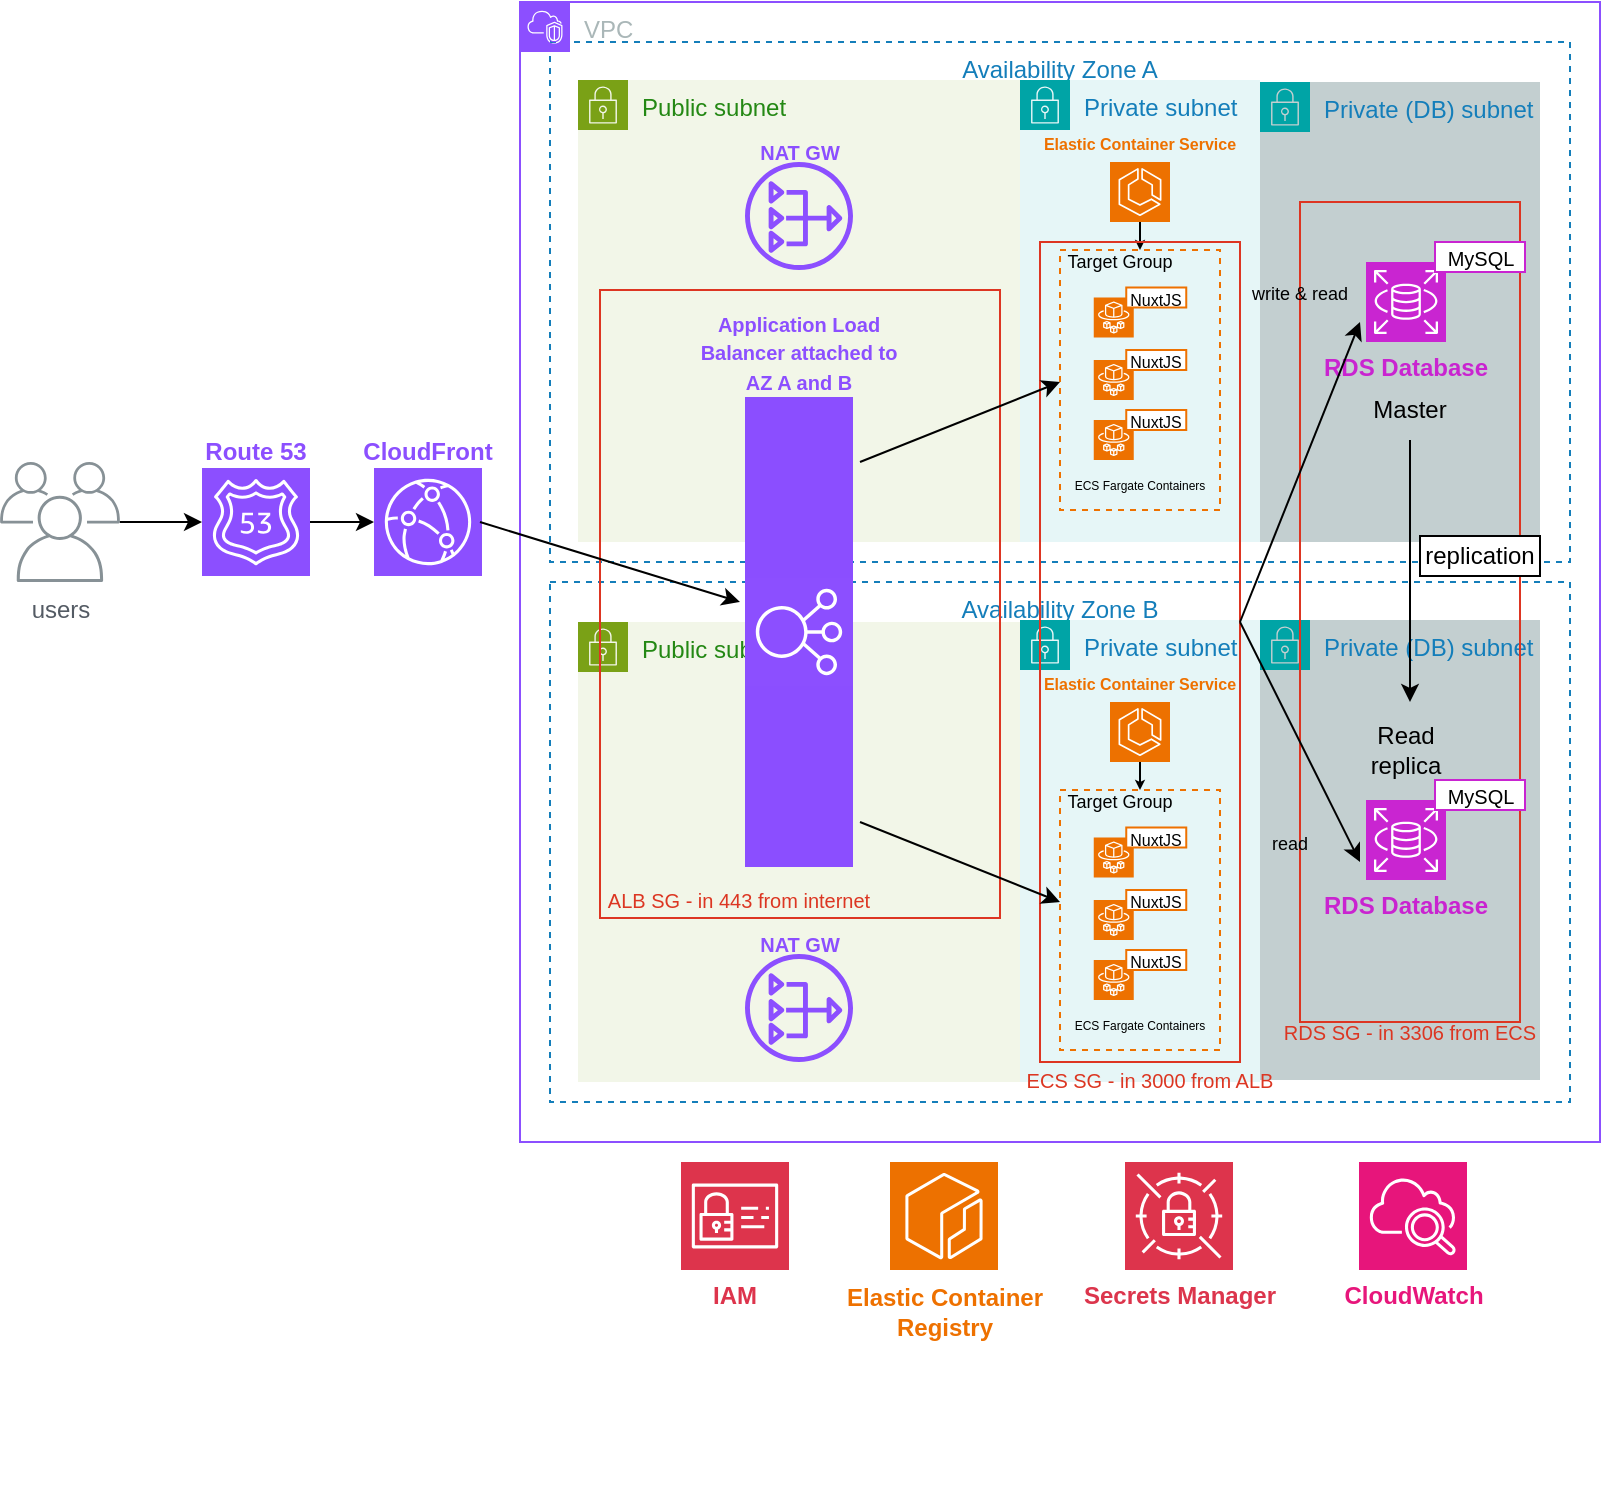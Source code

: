 <mxfile version="28.2.5">
  <diagram name="Page-1" id="VZM0wCxLeRSE55PWeWEQ">
    <mxGraphModel dx="1084" dy="699" grid="1" gridSize="10" guides="1" tooltips="1" connect="1" arrows="1" fold="1" page="1" pageScale="1" pageWidth="850" pageHeight="1100" math="0" shadow="0">
      <root>
        <mxCell id="0" />
        <mxCell id="1" parent="0" />
        <mxCell id="lORc25aRMC__WhGPj0ZI-16" value="Availability Zone A" style="fillColor=none;strokeColor=#147EBA;dashed=1;verticalAlign=top;fontStyle=0;fontColor=#147EBA;whiteSpace=wrap;html=1;movable=1;resizable=1;rotatable=1;deletable=1;editable=1;locked=0;connectable=1;" vertex="1" parent="1">
          <mxGeometry x="315" y="40" width="510" height="260" as="geometry" />
        </mxCell>
        <mxCell id="lORc25aRMC__WhGPj0ZI-1" value="users" style="sketch=0;outlineConnect=0;gradientColor=none;fontColor=#545B64;strokeColor=none;fillColor=#879196;dashed=0;verticalLabelPosition=bottom;verticalAlign=top;align=center;html=1;fontSize=12;fontStyle=0;aspect=fixed;shape=mxgraph.aws4.illustration_users;pointerEvents=1;movable=0;resizable=0;rotatable=0;deletable=0;editable=0;locked=1;connectable=0;" vertex="1" parent="1">
          <mxGeometry x="40" y="250" width="60" height="60" as="geometry" />
        </mxCell>
        <mxCell id="lORc25aRMC__WhGPj0ZI-4" value="" style="group;movable=0;resizable=0;rotatable=0;deletable=0;editable=0;locked=1;connectable=0;" vertex="1" connectable="0" parent="1">
          <mxGeometry x="138" y="230" width="60" height="77" as="geometry" />
        </mxCell>
        <mxCell id="lORc25aRMC__WhGPj0ZI-2" value="" style="sketch=0;points=[[0,0,0],[0.25,0,0],[0.5,0,0],[0.75,0,0],[1,0,0],[0,1,0],[0.25,1,0],[0.5,1,0],[0.75,1,0],[1,1,0],[0,0.25,0],[0,0.5,0],[0,0.75,0],[1,0.25,0],[1,0.5,0],[1,0.75,0]];outlineConnect=0;fontColor=#232F3E;fillColor=#8C4FFF;strokeColor=#ffffff;dashed=0;verticalLabelPosition=bottom;verticalAlign=top;align=center;html=1;fontSize=12;fontStyle=0;aspect=fixed;shape=mxgraph.aws4.resourceIcon;resIcon=mxgraph.aws4.route_53;movable=0;resizable=0;rotatable=0;deletable=0;editable=0;locked=1;connectable=0;" vertex="1" parent="lORc25aRMC__WhGPj0ZI-4">
          <mxGeometry x="3" y="23" width="54" height="54" as="geometry" />
        </mxCell>
        <mxCell id="lORc25aRMC__WhGPj0ZI-3" value="&lt;font style=&quot;color: light-dark(rgb(140, 79, 255), rgb(237, 237, 237));&quot;&gt;&lt;b&gt;Route 53&lt;/b&gt;&lt;/font&gt;" style="text;html=1;align=center;verticalAlign=middle;whiteSpace=wrap;rounded=0;movable=0;resizable=0;rotatable=0;deletable=0;editable=0;locked=1;connectable=0;" vertex="1" parent="lORc25aRMC__WhGPj0ZI-4">
          <mxGeometry width="60" height="30" as="geometry" />
        </mxCell>
        <mxCell id="lORc25aRMC__WhGPj0ZI-5" style="edgeStyle=orthogonalEdgeStyle;rounded=0;orthogonalLoop=1;jettySize=auto;html=1;entryX=0;entryY=0.5;entryDx=0;entryDy=0;entryPerimeter=0;movable=0;resizable=0;rotatable=0;deletable=0;editable=0;locked=1;connectable=0;" edge="1" parent="1" source="lORc25aRMC__WhGPj0ZI-1" target="lORc25aRMC__WhGPj0ZI-2">
          <mxGeometry relative="1" as="geometry" />
        </mxCell>
        <mxCell id="lORc25aRMC__WhGPj0ZI-8" value="" style="group;movable=0;resizable=0;rotatable=0;deletable=0;editable=0;locked=1;connectable=0;" vertex="1" connectable="0" parent="1">
          <mxGeometry x="224" y="230" width="60" height="77" as="geometry" />
        </mxCell>
        <mxCell id="lORc25aRMC__WhGPj0ZI-6" value="" style="sketch=0;points=[[0,0,0],[0.25,0,0],[0.5,0,0],[0.75,0,0],[1,0,0],[0,1,0],[0.25,1,0],[0.5,1,0],[0.75,1,0],[1,1,0],[0,0.25,0],[0,0.5,0],[0,0.75,0],[1,0.25,0],[1,0.5,0],[1,0.75,0]];outlineConnect=0;fontColor=#232F3E;fillColor=#8C4FFF;strokeColor=#ffffff;dashed=0;verticalLabelPosition=bottom;verticalAlign=top;align=center;html=1;fontSize=12;fontStyle=0;aspect=fixed;shape=mxgraph.aws4.resourceIcon;resIcon=mxgraph.aws4.cloudfront;movable=0;resizable=0;rotatable=0;deletable=0;editable=0;locked=1;connectable=0;" vertex="1" parent="lORc25aRMC__WhGPj0ZI-8">
          <mxGeometry x="3" y="23" width="54" height="54" as="geometry" />
        </mxCell>
        <mxCell id="lORc25aRMC__WhGPj0ZI-7" value="&lt;font style=&quot;color: light-dark(rgb(140, 79, 255), rgb(237, 237, 237));&quot;&gt;&lt;b&gt;CloudFront&lt;/b&gt;&lt;/font&gt;" style="text;html=1;align=center;verticalAlign=middle;whiteSpace=wrap;rounded=0;movable=0;resizable=0;rotatable=0;deletable=0;editable=0;locked=1;connectable=0;" vertex="1" parent="lORc25aRMC__WhGPj0ZI-8">
          <mxGeometry width="60" height="30" as="geometry" />
        </mxCell>
        <mxCell id="lORc25aRMC__WhGPj0ZI-9" style="edgeStyle=orthogonalEdgeStyle;rounded=0;orthogonalLoop=1;jettySize=auto;html=1;exitX=1;exitY=0.5;exitDx=0;exitDy=0;exitPerimeter=0;entryX=0;entryY=0.5;entryDx=0;entryDy=0;entryPerimeter=0;movable=0;resizable=0;rotatable=0;deletable=0;editable=0;locked=1;connectable=0;" edge="1" parent="1" source="lORc25aRMC__WhGPj0ZI-2" target="lORc25aRMC__WhGPj0ZI-6">
          <mxGeometry relative="1" as="geometry" />
        </mxCell>
        <mxCell id="lORc25aRMC__WhGPj0ZI-14" value="VPC" style="points=[[0,0],[0.25,0],[0.5,0],[0.75,0],[1,0],[1,0.25],[1,0.5],[1,0.75],[1,1],[0.75,1],[0.5,1],[0.25,1],[0,1],[0,0.75],[0,0.5],[0,0.25]];outlineConnect=0;gradientColor=none;html=1;whiteSpace=wrap;fontSize=12;fontStyle=0;container=0;pointerEvents=0;collapsible=0;recursiveResize=0;shape=mxgraph.aws4.group;grIcon=mxgraph.aws4.group_vpc2;strokeColor=#8C4FFF;fillColor=none;verticalAlign=top;align=left;spacingLeft=30;fontColor=#AAB7B8;dashed=0;movable=0;resizable=0;rotatable=0;deletable=0;editable=0;locked=1;connectable=0;" vertex="1" parent="1">
          <mxGeometry x="300" y="20" width="540" height="570" as="geometry" />
        </mxCell>
        <mxCell id="lORc25aRMC__WhGPj0ZI-17" value="Availability Zone B" style="fillColor=none;strokeColor=#147EBA;dashed=1;verticalAlign=top;fontStyle=0;fontColor=#147EBA;whiteSpace=wrap;html=1;movable=0;resizable=0;rotatable=0;deletable=0;editable=0;locked=1;connectable=0;" vertex="1" parent="1">
          <mxGeometry x="315" y="310" width="510" height="260" as="geometry" />
        </mxCell>
        <mxCell id="lORc25aRMC__WhGPj0ZI-15" value="Public subnet" style="points=[[0,0],[0.25,0],[0.5,0],[0.75,0],[1,0],[1,0.25],[1,0.5],[1,0.75],[1,1],[0.75,1],[0.5,1],[0.25,1],[0,1],[0,0.75],[0,0.5],[0,0.25]];outlineConnect=0;gradientColor=none;html=1;whiteSpace=wrap;fontSize=12;fontStyle=0;container=1;pointerEvents=0;collapsible=0;recursiveResize=0;shape=mxgraph.aws4.group;grIcon=mxgraph.aws4.group_security_group;grStroke=0;strokeColor=#7AA116;fillColor=#F2F6E8;verticalAlign=top;align=left;spacingLeft=30;fontColor=#248814;dashed=0;movable=0;resizable=0;rotatable=0;deletable=0;editable=0;locked=1;connectable=0;" vertex="1" parent="1">
          <mxGeometry x="329" y="59" width="221" height="231" as="geometry" />
        </mxCell>
        <mxCell id="lORc25aRMC__WhGPj0ZI-44" value="Public subnet" style="points=[[0,0],[0.25,0],[0.5,0],[0.75,0],[1,0],[1,0.25],[1,0.5],[1,0.75],[1,1],[0.75,1],[0.5,1],[0.25,1],[0,1],[0,0.75],[0,0.5],[0,0.25]];outlineConnect=0;gradientColor=none;html=1;whiteSpace=wrap;fontSize=12;fontStyle=0;container=1;pointerEvents=0;collapsible=0;recursiveResize=0;shape=mxgraph.aws4.group;grIcon=mxgraph.aws4.group_security_group;grStroke=0;strokeColor=#7AA116;fillColor=#F2F6E8;verticalAlign=top;align=left;spacingLeft=30;fontColor=#248814;dashed=0;movable=0;resizable=0;rotatable=0;deletable=0;editable=0;locked=1;connectable=0;" vertex="1" parent="1">
          <mxGeometry x="329" y="330" width="221" height="230" as="geometry" />
        </mxCell>
        <mxCell id="lORc25aRMC__WhGPj0ZI-56" value="" style="fillColor=none;strokeColor=#DD3522;verticalAlign=top;fontStyle=0;fontColor=#DD3522;whiteSpace=wrap;html=1;movable=1;resizable=1;rotatable=1;deletable=1;editable=1;locked=0;connectable=1;" vertex="1" parent="1">
          <mxGeometry x="340" y="164" width="200" height="314" as="geometry" />
        </mxCell>
        <mxCell id="lORc25aRMC__WhGPj0ZI-49" value="" style="group;movable=1;resizable=1;rotatable=1;deletable=1;editable=1;locked=0;connectable=1;" vertex="1" connectable="0" parent="1">
          <mxGeometry x="409.5" y="80" width="60" height="74" as="geometry" />
        </mxCell>
        <mxCell id="lORc25aRMC__WhGPj0ZI-50" value="&lt;font style=&quot;color: light-dark(rgb(140, 79, 255), rgb(237, 237, 237)); font-size: 10px;&quot;&gt;&lt;b&gt;NAT GW&lt;/b&gt;&lt;/font&gt;" style="text;html=1;align=center;verticalAlign=middle;whiteSpace=wrap;rounded=0;movable=0;resizable=0;rotatable=0;deletable=0;editable=0;locked=1;connectable=0;" vertex="1" parent="lORc25aRMC__WhGPj0ZI-49">
          <mxGeometry width="60" height="29" as="geometry" />
        </mxCell>
        <mxCell id="lORc25aRMC__WhGPj0ZI-51" value="" style="sketch=0;outlineConnect=0;fontColor=#232F3E;gradientColor=none;fillColor=#8C4FFF;strokeColor=none;dashed=0;verticalLabelPosition=bottom;verticalAlign=top;align=center;html=1;fontSize=12;fontStyle=0;aspect=fixed;pointerEvents=1;shape=mxgraph.aws4.nat_gateway;movable=0;resizable=0;rotatable=0;deletable=0;editable=0;locked=1;connectable=0;" vertex="1" parent="lORc25aRMC__WhGPj0ZI-49">
          <mxGeometry x="3" y="20" width="54" height="54" as="geometry" />
        </mxCell>
        <mxCell id="lORc25aRMC__WhGPj0ZI-52" value="" style="group;movable=0;resizable=0;rotatable=0;deletable=0;editable=0;locked=1;connectable=0;" vertex="1" connectable="0" parent="1">
          <mxGeometry x="409.5" y="476" width="60" height="74" as="geometry" />
        </mxCell>
        <mxCell id="lORc25aRMC__WhGPj0ZI-53" value="&lt;font style=&quot;color: light-dark(rgb(140, 79, 255), rgb(237, 237, 237)); font-size: 10px;&quot;&gt;&lt;b&gt;NAT GW&lt;/b&gt;&lt;/font&gt;" style="text;html=1;align=center;verticalAlign=middle;whiteSpace=wrap;rounded=0;movable=0;resizable=0;rotatable=0;deletable=0;editable=0;locked=1;connectable=0;" vertex="1" parent="lORc25aRMC__WhGPj0ZI-52">
          <mxGeometry width="60" height="29" as="geometry" />
        </mxCell>
        <mxCell id="lORc25aRMC__WhGPj0ZI-54" value="" style="sketch=0;outlineConnect=0;fontColor=#232F3E;gradientColor=none;fillColor=#8C4FFF;strokeColor=none;dashed=0;verticalLabelPosition=bottom;verticalAlign=top;align=center;html=1;fontSize=12;fontStyle=0;aspect=fixed;pointerEvents=1;shape=mxgraph.aws4.nat_gateway;movable=0;resizable=0;rotatable=0;deletable=0;editable=0;locked=1;connectable=0;" vertex="1" parent="lORc25aRMC__WhGPj0ZI-52">
          <mxGeometry x="3" y="20" width="54" height="54" as="geometry" />
        </mxCell>
        <mxCell id="lORc25aRMC__WhGPj0ZI-57" value="&lt;font style=&quot;color: light-dark(rgb(220, 54, 34), rgb(237, 237, 237)); font-size: 10px;&quot;&gt;ALB SG - in 443 from internet&lt;/font&gt;" style="text;html=1;align=center;verticalAlign=middle;whiteSpace=wrap;rounded=0;movable=0;resizable=0;rotatable=0;deletable=0;editable=0;locked=1;connectable=0;" vertex="1" parent="1">
          <mxGeometry x="329" y="454" width="161" height="30" as="geometry" />
        </mxCell>
        <mxCell id="lORc25aRMC__WhGPj0ZI-105" style="edgeStyle=orthogonalEdgeStyle;rounded=0;orthogonalLoop=1;jettySize=auto;html=1;endSize=2;startArrow=classic;startFill=1;endArrow=none;endFill=0;startSize=2;entryX=0.5;entryY=1;entryDx=0;entryDy=0;entryPerimeter=0;exitX=0.75;exitY=0;exitDx=0;exitDy=0;" edge="1" parent="1" source="lORc25aRMC__WhGPj0ZI-94">
          <mxGeometry relative="1" as="geometry">
            <Array as="points">
              <mxPoint x="615" y="420" />
              <mxPoint x="770" y="420" />
              <mxPoint x="770" y="410" />
              <mxPoint x="610" y="410" />
            </Array>
            <mxPoint x="610" y="401" as="targetPoint" />
          </mxGeometry>
        </mxCell>
        <mxCell id="lORc25aRMC__WhGPj0ZI-129" value="" style="group;movable=0;resizable=0;rotatable=0;deletable=0;editable=0;locked=1;connectable=0;" vertex="1" connectable="0" parent="1">
          <mxGeometry x="530" y="59" width="200" height="432" as="geometry" />
        </mxCell>
        <mxCell id="lORc25aRMC__WhGPj0ZI-59" value="Private subnet" style="points=[[0,0],[0.25,0],[0.5,0],[0.75,0],[1,0],[1,0.25],[1,0.5],[1,0.75],[1,1],[0.75,1],[0.5,1],[0.25,1],[0,1],[0,0.75],[0,0.5],[0,0.25]];outlineConnect=0;gradientColor=none;html=1;whiteSpace=wrap;fontSize=12;fontStyle=0;container=1;pointerEvents=0;collapsible=0;recursiveResize=0;shape=mxgraph.aws4.group;grIcon=mxgraph.aws4.group_security_group;grStroke=0;strokeColor=#00A4A6;fillColor=#E6F6F7;verticalAlign=top;align=left;spacingLeft=30;fontColor=#147EBA;dashed=0;movable=0;resizable=0;rotatable=0;deletable=0;editable=0;locked=1;connectable=0;" vertex="1" parent="lORc25aRMC__WhGPj0ZI-129">
          <mxGeometry x="20" width="120" height="231" as="geometry" />
        </mxCell>
        <mxCell id="lORc25aRMC__WhGPj0ZI-62" value="&lt;font style=&quot;color: light-dark(rgb(238, 113, 0), rgb(237, 237, 237)); font-size: 8px;&quot;&gt;&lt;b style=&quot;&quot;&gt;Elastic Container Service&lt;/b&gt;&lt;/font&gt;" style="text;html=1;align=center;verticalAlign=middle;whiteSpace=wrap;rounded=0;movable=0;resizable=0;rotatable=0;deletable=0;editable=0;locked=1;connectable=0;" vertex="1" parent="lORc25aRMC__WhGPj0ZI-129">
          <mxGeometry y="21" width="160" height="20" as="geometry" />
        </mxCell>
        <mxCell id="lORc25aRMC__WhGPj0ZI-61" value="" style="sketch=0;points=[[0,0,0],[0.25,0,0],[0.5,0,0],[0.75,0,0],[1,0,0],[0,1,0],[0.25,1,0],[0.5,1,0],[0.75,1,0],[1,1,0],[0,0.25,0],[0,0.5,0],[0,0.75,0],[1,0.25,0],[1,0.5,0],[1,0.75,0]];outlineConnect=0;fontColor=#232F3E;fillColor=#ED7100;strokeColor=#ffffff;dashed=0;verticalLabelPosition=bottom;verticalAlign=top;align=center;html=1;fontSize=12;fontStyle=0;aspect=fixed;shape=mxgraph.aws4.resourceIcon;resIcon=mxgraph.aws4.ecs;movable=0;resizable=0;rotatable=0;deletable=0;editable=0;locked=1;connectable=0;" vertex="1" parent="lORc25aRMC__WhGPj0ZI-129">
          <mxGeometry x="65" y="41" width="30" height="30" as="geometry" />
        </mxCell>
        <mxCell id="lORc25aRMC__WhGPj0ZI-84" value="" style="group;movable=0;resizable=0;rotatable=0;deletable=0;editable=0;locked=1;connectable=0;" vertex="1" connectable="0" parent="lORc25aRMC__WhGPj0ZI-129">
          <mxGeometry x="40" y="85" width="160" height="347" as="geometry" />
        </mxCell>
        <mxCell id="lORc25aRMC__WhGPj0ZI-65" value="" style="whiteSpace=wrap;html=1;dashed=1;strokeColor=light-dark(#ee7100, #ededed);fillColor=none;strokeWidth=1;movable=0;resizable=0;rotatable=0;deletable=0;editable=0;locked=1;connectable=0;" vertex="1" parent="lORc25aRMC__WhGPj0ZI-84">
          <mxGeometry width="80" height="130" as="geometry" />
        </mxCell>
        <mxCell id="lORc25aRMC__WhGPj0ZI-66" value="&lt;font style=&quot;font-size: 9px;&quot;&gt;Target Group&lt;/font&gt;" style="text;html=1;align=center;verticalAlign=middle;whiteSpace=wrap;rounded=0;movable=0;resizable=0;rotatable=0;deletable=0;editable=0;locked=1;connectable=0;" vertex="1" parent="lORc25aRMC__WhGPj0ZI-84">
          <mxGeometry x="0.005" width="60" height="10" as="geometry" />
        </mxCell>
        <mxCell id="lORc25aRMC__WhGPj0ZI-83" value="" style="group;movable=0;resizable=0;rotatable=0;deletable=0;editable=0;locked=1;connectable=0;" vertex="1" connectable="0" parent="lORc25aRMC__WhGPj0ZI-84">
          <mxGeometry x="16.875" y="18.75" width="46.25" height="86.25" as="geometry" />
        </mxCell>
        <mxCell id="lORc25aRMC__WhGPj0ZI-73" value="" style="group;movable=0;resizable=0;rotatable=0;deletable=0;editable=0;locked=1;connectable=0;" vertex="1" connectable="0" parent="lORc25aRMC__WhGPj0ZI-83">
          <mxGeometry width="46.25" height="25" as="geometry" />
        </mxCell>
        <mxCell id="lORc25aRMC__WhGPj0ZI-67" value="" style="sketch=0;points=[[0,0,0],[0.25,0,0],[0.5,0,0],[0.75,0,0],[1,0,0],[0,1,0],[0.25,1,0],[0.5,1,0],[0.75,1,0],[1,1,0],[0,0.25,0],[0,0.5,0],[0,0.75,0],[1,0.25,0],[1,0.5,0],[1,0.75,0]];outlineConnect=0;fontColor=#232F3E;fillColor=#ED7100;strokeColor=#ffffff;dashed=0;verticalLabelPosition=bottom;verticalAlign=top;align=center;html=1;fontSize=12;fontStyle=0;aspect=fixed;shape=mxgraph.aws4.resourceIcon;resIcon=mxgraph.aws4.fargate;movable=0;resizable=0;rotatable=0;deletable=0;editable=0;locked=1;connectable=0;" vertex="1" parent="lORc25aRMC__WhGPj0ZI-73">
          <mxGeometry y="5" width="20" height="20" as="geometry" />
        </mxCell>
        <mxCell id="lORc25aRMC__WhGPj0ZI-68" value="&lt;font style=&quot;font-size: 8px;&quot;&gt;NuxtJS&lt;/font&gt;" style="text;html=1;align=center;verticalAlign=middle;whiteSpace=wrap;rounded=0;fillColor=default;strokeColor=light-dark(#ee7100, #ededed);movable=0;resizable=0;rotatable=0;deletable=0;editable=0;locked=1;connectable=0;" vertex="1" parent="lORc25aRMC__WhGPj0ZI-73">
          <mxGeometry x="16.25" width="30" height="10" as="geometry" />
        </mxCell>
        <mxCell id="lORc25aRMC__WhGPj0ZI-77" value="" style="group;movable=0;resizable=0;rotatable=0;deletable=0;editable=0;locked=1;connectable=0;" vertex="1" connectable="0" parent="lORc25aRMC__WhGPj0ZI-83">
          <mxGeometry y="31.25" width="46.25" height="25" as="geometry" />
        </mxCell>
        <mxCell id="lORc25aRMC__WhGPj0ZI-78" value="" style="sketch=0;points=[[0,0,0],[0.25,0,0],[0.5,0,0],[0.75,0,0],[1,0,0],[0,1,0],[0.25,1,0],[0.5,1,0],[0.75,1,0],[1,1,0],[0,0.25,0],[0,0.5,0],[0,0.75,0],[1,0.25,0],[1,0.5,0],[1,0.75,0]];outlineConnect=0;fontColor=#232F3E;fillColor=#ED7100;strokeColor=#ffffff;dashed=0;verticalLabelPosition=bottom;verticalAlign=top;align=center;html=1;fontSize=12;fontStyle=0;aspect=fixed;shape=mxgraph.aws4.resourceIcon;resIcon=mxgraph.aws4.fargate;movable=0;resizable=0;rotatable=0;deletable=0;editable=0;locked=1;connectable=0;" vertex="1" parent="lORc25aRMC__WhGPj0ZI-77">
          <mxGeometry y="5" width="20" height="20" as="geometry" />
        </mxCell>
        <mxCell id="lORc25aRMC__WhGPj0ZI-79" value="&lt;font style=&quot;font-size: 8px;&quot;&gt;NuxtJS&lt;/font&gt;" style="text;html=1;align=center;verticalAlign=middle;whiteSpace=wrap;rounded=0;fillColor=default;strokeColor=light-dark(#ee7100, #ededed);movable=0;resizable=0;rotatable=0;deletable=0;editable=0;locked=1;connectable=0;" vertex="1" parent="lORc25aRMC__WhGPj0ZI-77">
          <mxGeometry x="16.25" width="30" height="10" as="geometry" />
        </mxCell>
        <mxCell id="lORc25aRMC__WhGPj0ZI-80" value="" style="group;movable=0;resizable=0;rotatable=0;deletable=0;editable=0;locked=1;connectable=0;" vertex="1" connectable="0" parent="lORc25aRMC__WhGPj0ZI-83">
          <mxGeometry y="61.25" width="46.25" height="25" as="geometry" />
        </mxCell>
        <mxCell id="lORc25aRMC__WhGPj0ZI-81" value="" style="sketch=0;points=[[0,0,0],[0.25,0,0],[0.5,0,0],[0.75,0,0],[1,0,0],[0,1,0],[0.25,1,0],[0.5,1,0],[0.75,1,0],[1,1,0],[0,0.25,0],[0,0.5,0],[0,0.75,0],[1,0.25,0],[1,0.5,0],[1,0.75,0]];outlineConnect=0;fontColor=#232F3E;fillColor=#ED7100;strokeColor=#ffffff;dashed=0;verticalLabelPosition=bottom;verticalAlign=top;align=center;html=1;fontSize=12;fontStyle=0;aspect=fixed;shape=mxgraph.aws4.resourceIcon;resIcon=mxgraph.aws4.fargate;movable=0;resizable=0;rotatable=0;deletable=0;editable=0;locked=1;connectable=0;" vertex="1" parent="lORc25aRMC__WhGPj0ZI-80">
          <mxGeometry y="5" width="20" height="20" as="geometry" />
        </mxCell>
        <mxCell id="lORc25aRMC__WhGPj0ZI-82" value="&lt;font style=&quot;font-size: 8px;&quot;&gt;NuxtJS&lt;/font&gt;" style="text;html=1;align=center;verticalAlign=middle;whiteSpace=wrap;rounded=0;fillColor=default;strokeColor=light-dark(#ee7100, #ededed);movable=0;resizable=0;rotatable=0;deletable=0;editable=0;locked=1;connectable=0;" vertex="1" parent="lORc25aRMC__WhGPj0ZI-80">
          <mxGeometry x="16.25" width="30" height="10" as="geometry" />
        </mxCell>
        <mxCell id="lORc25aRMC__WhGPj0ZI-88" style="edgeStyle=orthogonalEdgeStyle;rounded=0;orthogonalLoop=1;jettySize=auto;html=1;endSize=2;startArrow=classic;startFill=1;endArrow=none;endFill=0;startSize=2;entryX=0.5;entryY=1;entryDx=0;entryDy=0;entryPerimeter=0;movable=0;resizable=0;rotatable=0;deletable=0;editable=0;locked=1;connectable=0;" edge="1" parent="lORc25aRMC__WhGPj0ZI-129" source="lORc25aRMC__WhGPj0ZI-65" target="lORc25aRMC__WhGPj0ZI-61">
          <mxGeometry relative="1" as="geometry">
            <Array as="points">
              <mxPoint x="80" y="160" />
              <mxPoint x="80" y="71" />
            </Array>
          </mxGeometry>
        </mxCell>
        <mxCell id="lORc25aRMC__WhGPj0ZI-157" value="Private (DB) subnet" style="points=[[0,0],[0.25,0],[0.5,0],[0.75,0],[1,0],[1,0.25],[1,0.5],[1,0.75],[1,1],[0.75,1],[0.5,1],[0.25,1],[0,1],[0,0.75],[0,0.5],[0,0.25]];outlineConnect=0;gradientColor=none;html=1;whiteSpace=wrap;fontSize=12;fontStyle=0;container=1;pointerEvents=0;collapsible=0;recursiveResize=0;shape=mxgraph.aws4.group;grIcon=mxgraph.aws4.group_security_group;grStroke=0;strokeColor=#00A4A6;fillColor=#C3CFD0;verticalAlign=top;align=left;spacingLeft=30;fontColor=#147EBA;dashed=0;movable=0;resizable=0;rotatable=0;deletable=0;editable=0;locked=1;connectable=0;" vertex="1" parent="1">
          <mxGeometry x="670" y="329" width="140" height="230" as="geometry" />
        </mxCell>
        <mxCell id="lORc25aRMC__WhGPj0ZI-158" value="&lt;font style=&quot;color: light-dark(rgb(201, 36, 208), rgb(237, 237, 237));&quot;&gt;&lt;b&gt;RDS Database&lt;/b&gt;&lt;/font&gt;" style="text;html=1;align=center;verticalAlign=middle;whiteSpace=wrap;rounded=0;movable=0;resizable=0;rotatable=0;deletable=0;editable=0;locked=1;connectable=0;" vertex="1" parent="lORc25aRMC__WhGPj0ZI-157">
          <mxGeometry x="28" y="127.75" width="90" height="30" as="geometry" />
        </mxCell>
        <mxCell id="lORc25aRMC__WhGPj0ZI-130" value="" style="group;movable=0;resizable=0;rotatable=0;deletable=0;editable=0;locked=1;connectable=0;" vertex="1" connectable="0" parent="1">
          <mxGeometry x="530" y="329" width="200" height="432" as="geometry" />
        </mxCell>
        <mxCell id="lORc25aRMC__WhGPj0ZI-131" value="Private subnet" style="points=[[0,0],[0.25,0],[0.5,0],[0.75,0],[1,0],[1,0.25],[1,0.5],[1,0.75],[1,1],[0.75,1],[0.5,1],[0.25,1],[0,1],[0,0.75],[0,0.5],[0,0.25]];outlineConnect=0;gradientColor=none;html=1;whiteSpace=wrap;fontSize=12;fontStyle=0;container=1;pointerEvents=0;collapsible=0;recursiveResize=0;shape=mxgraph.aws4.group;grIcon=mxgraph.aws4.group_security_group;grStroke=0;strokeColor=#00A4A6;fillColor=#E6F6F7;verticalAlign=top;align=left;spacingLeft=30;fontColor=#147EBA;dashed=0;movable=0;resizable=0;rotatable=0;deletable=0;editable=0;locked=1;connectable=0;" vertex="1" parent="lORc25aRMC__WhGPj0ZI-130">
          <mxGeometry x="20" width="120" height="231" as="geometry" />
        </mxCell>
        <mxCell id="lORc25aRMC__WhGPj0ZI-132" value="&lt;font style=&quot;color: light-dark(rgb(238, 113, 0), rgb(237, 237, 237)); font-size: 8px;&quot;&gt;&lt;b style=&quot;&quot;&gt;Elastic Container Service&lt;/b&gt;&lt;/font&gt;" style="text;html=1;align=center;verticalAlign=middle;whiteSpace=wrap;rounded=0;movable=0;resizable=0;rotatable=0;deletable=0;editable=0;locked=1;connectable=0;" vertex="1" parent="lORc25aRMC__WhGPj0ZI-130">
          <mxGeometry y="21" width="160" height="20" as="geometry" />
        </mxCell>
        <mxCell id="lORc25aRMC__WhGPj0ZI-133" value="" style="sketch=0;points=[[0,0,0],[0.25,0,0],[0.5,0,0],[0.75,0,0],[1,0,0],[0,1,0],[0.25,1,0],[0.5,1,0],[0.75,1,0],[1,1,0],[0,0.25,0],[0,0.5,0],[0,0.75,0],[1,0.25,0],[1,0.5,0],[1,0.75,0]];outlineConnect=0;fontColor=#232F3E;fillColor=#ED7100;strokeColor=#ffffff;dashed=0;verticalLabelPosition=bottom;verticalAlign=top;align=center;html=1;fontSize=12;fontStyle=0;aspect=fixed;shape=mxgraph.aws4.resourceIcon;resIcon=mxgraph.aws4.ecs;movable=0;resizable=0;rotatable=0;deletable=0;editable=0;locked=1;connectable=0;" vertex="1" parent="lORc25aRMC__WhGPj0ZI-130">
          <mxGeometry x="65" y="41" width="30" height="30" as="geometry" />
        </mxCell>
        <mxCell id="lORc25aRMC__WhGPj0ZI-134" value="" style="group;movable=0;resizable=0;rotatable=0;deletable=0;editable=0;locked=1;connectable=0;" vertex="1" connectable="0" parent="lORc25aRMC__WhGPj0ZI-130">
          <mxGeometry x="40" y="85" width="160" height="347" as="geometry" />
        </mxCell>
        <mxCell id="lORc25aRMC__WhGPj0ZI-135" value="" style="whiteSpace=wrap;html=1;dashed=1;strokeColor=light-dark(#ee7100, #ededed);fillColor=none;strokeWidth=1;movable=0;resizable=0;rotatable=0;deletable=0;editable=0;locked=1;connectable=0;" vertex="1" parent="lORc25aRMC__WhGPj0ZI-134">
          <mxGeometry width="80" height="130" as="geometry" />
        </mxCell>
        <mxCell id="lORc25aRMC__WhGPj0ZI-136" value="&lt;font style=&quot;font-size: 9px;&quot;&gt;Target Group&lt;/font&gt;" style="text;html=1;align=center;verticalAlign=middle;whiteSpace=wrap;rounded=0;movable=0;resizable=0;rotatable=0;deletable=0;editable=0;locked=1;connectable=0;" vertex="1" parent="lORc25aRMC__WhGPj0ZI-134">
          <mxGeometry x="0.005" width="60" height="10" as="geometry" />
        </mxCell>
        <mxCell id="lORc25aRMC__WhGPj0ZI-137" value="" style="group;movable=0;resizable=0;rotatable=0;deletable=0;editable=0;locked=1;connectable=0;" vertex="1" connectable="0" parent="lORc25aRMC__WhGPj0ZI-134">
          <mxGeometry x="16.875" y="18.75" width="46.25" height="86.25" as="geometry" />
        </mxCell>
        <mxCell id="lORc25aRMC__WhGPj0ZI-138" value="" style="group;movable=0;resizable=0;rotatable=0;deletable=0;editable=0;locked=1;connectable=0;" vertex="1" connectable="0" parent="lORc25aRMC__WhGPj0ZI-137">
          <mxGeometry width="46.25" height="25" as="geometry" />
        </mxCell>
        <mxCell id="lORc25aRMC__WhGPj0ZI-139" value="" style="sketch=0;points=[[0,0,0],[0.25,0,0],[0.5,0,0],[0.75,0,0],[1,0,0],[0,1,0],[0.25,1,0],[0.5,1,0],[0.75,1,0],[1,1,0],[0,0.25,0],[0,0.5,0],[0,0.75,0],[1,0.25,0],[1,0.5,0],[1,0.75,0]];outlineConnect=0;fontColor=#232F3E;fillColor=#ED7100;strokeColor=#ffffff;dashed=0;verticalLabelPosition=bottom;verticalAlign=top;align=center;html=1;fontSize=12;fontStyle=0;aspect=fixed;shape=mxgraph.aws4.resourceIcon;resIcon=mxgraph.aws4.fargate;movable=0;resizable=0;rotatable=0;deletable=0;editable=0;locked=1;connectable=0;" vertex="1" parent="lORc25aRMC__WhGPj0ZI-138">
          <mxGeometry y="5" width="20" height="20" as="geometry" />
        </mxCell>
        <mxCell id="lORc25aRMC__WhGPj0ZI-140" value="&lt;font style=&quot;font-size: 8px;&quot;&gt;NuxtJS&lt;/font&gt;" style="text;html=1;align=center;verticalAlign=middle;whiteSpace=wrap;rounded=0;fillColor=default;strokeColor=light-dark(#ee7100, #ededed);movable=0;resizable=0;rotatable=0;deletable=0;editable=0;locked=1;connectable=0;" vertex="1" parent="lORc25aRMC__WhGPj0ZI-138">
          <mxGeometry x="16.25" width="30" height="10" as="geometry" />
        </mxCell>
        <mxCell id="lORc25aRMC__WhGPj0ZI-141" value="" style="group;movable=0;resizable=0;rotatable=0;deletable=0;editable=0;locked=1;connectable=0;" vertex="1" connectable="0" parent="lORc25aRMC__WhGPj0ZI-137">
          <mxGeometry y="31.25" width="46.25" height="25" as="geometry" />
        </mxCell>
        <mxCell id="lORc25aRMC__WhGPj0ZI-142" value="" style="sketch=0;points=[[0,0,0],[0.25,0,0],[0.5,0,0],[0.75,0,0],[1,0,0],[0,1,0],[0.25,1,0],[0.5,1,0],[0.75,1,0],[1,1,0],[0,0.25,0],[0,0.5,0],[0,0.75,0],[1,0.25,0],[1,0.5,0],[1,0.75,0]];outlineConnect=0;fontColor=#232F3E;fillColor=#ED7100;strokeColor=#ffffff;dashed=0;verticalLabelPosition=bottom;verticalAlign=top;align=center;html=1;fontSize=12;fontStyle=0;aspect=fixed;shape=mxgraph.aws4.resourceIcon;resIcon=mxgraph.aws4.fargate;movable=0;resizable=0;rotatable=0;deletable=0;editable=0;locked=1;connectable=0;" vertex="1" parent="lORc25aRMC__WhGPj0ZI-141">
          <mxGeometry y="5" width="20" height="20" as="geometry" />
        </mxCell>
        <mxCell id="lORc25aRMC__WhGPj0ZI-143" value="&lt;font style=&quot;font-size: 8px;&quot;&gt;NuxtJS&lt;/font&gt;" style="text;html=1;align=center;verticalAlign=middle;whiteSpace=wrap;rounded=0;fillColor=default;strokeColor=light-dark(#ee7100, #ededed);movable=0;resizable=0;rotatable=0;deletable=0;editable=0;locked=1;connectable=0;" vertex="1" parent="lORc25aRMC__WhGPj0ZI-141">
          <mxGeometry x="16.25" width="30" height="10" as="geometry" />
        </mxCell>
        <mxCell id="lORc25aRMC__WhGPj0ZI-144" value="" style="group;movable=0;resizable=0;rotatable=0;deletable=0;editable=0;locked=1;connectable=0;" vertex="1" connectable="0" parent="lORc25aRMC__WhGPj0ZI-137">
          <mxGeometry y="61.25" width="46.25" height="25" as="geometry" />
        </mxCell>
        <mxCell id="lORc25aRMC__WhGPj0ZI-145" value="" style="sketch=0;points=[[0,0,0],[0.25,0,0],[0.5,0,0],[0.75,0,0],[1,0,0],[0,1,0],[0.25,1,0],[0.5,1,0],[0.75,1,0],[1,1,0],[0,0.25,0],[0,0.5,0],[0,0.75,0],[1,0.25,0],[1,0.5,0],[1,0.75,0]];outlineConnect=0;fontColor=#232F3E;fillColor=#ED7100;strokeColor=#ffffff;dashed=0;verticalLabelPosition=bottom;verticalAlign=top;align=center;html=1;fontSize=12;fontStyle=0;aspect=fixed;shape=mxgraph.aws4.resourceIcon;resIcon=mxgraph.aws4.fargate;movable=0;resizable=0;rotatable=0;deletable=0;editable=0;locked=1;connectable=0;" vertex="1" parent="lORc25aRMC__WhGPj0ZI-144">
          <mxGeometry y="5" width="20" height="20" as="geometry" />
        </mxCell>
        <mxCell id="lORc25aRMC__WhGPj0ZI-146" value="&lt;font style=&quot;font-size: 8px;&quot;&gt;NuxtJS&lt;/font&gt;" style="text;html=1;align=center;verticalAlign=middle;whiteSpace=wrap;rounded=0;fillColor=default;strokeColor=light-dark(#ee7100, #ededed);movable=0;resizable=0;rotatable=0;deletable=0;editable=0;locked=1;connectable=0;" vertex="1" parent="lORc25aRMC__WhGPj0ZI-144">
          <mxGeometry x="16.25" width="30" height="10" as="geometry" />
        </mxCell>
        <mxCell id="lORc25aRMC__WhGPj0ZI-149" value="&lt;font style=&quot;color: light-dark(rgb(220, 54, 34), rgb(237, 237, 237)); font-size: 10px;&quot;&gt;ECS SG - in 3000 from ALB&lt;/font&gt;" style="text;html=1;align=center;verticalAlign=middle;whiteSpace=wrap;rounded=0;movable=0;resizable=0;rotatable=0;deletable=0;editable=0;locked=1;connectable=0;" vertex="1" parent="lORc25aRMC__WhGPj0ZI-134">
          <mxGeometry x="-20" y="130" width="130" height="30" as="geometry" />
        </mxCell>
        <mxCell id="lORc25aRMC__WhGPj0ZI-147" style="edgeStyle=orthogonalEdgeStyle;rounded=0;orthogonalLoop=1;jettySize=auto;html=1;endSize=2;startArrow=classic;startFill=1;endArrow=none;endFill=0;startSize=2;entryX=0.5;entryY=1;entryDx=0;entryDy=0;entryPerimeter=0;movable=0;resizable=0;rotatable=0;deletable=0;editable=0;locked=1;connectable=0;" edge="1" parent="lORc25aRMC__WhGPj0ZI-130" source="lORc25aRMC__WhGPj0ZI-135" target="lORc25aRMC__WhGPj0ZI-133">
          <mxGeometry relative="1" as="geometry">
            <Array as="points">
              <mxPoint x="80" y="160" />
              <mxPoint x="80" y="71" />
            </Array>
          </mxGeometry>
        </mxCell>
        <mxCell id="lORc25aRMC__WhGPj0ZI-151" value="Private (DB) subnet" style="points=[[0,0],[0.25,0],[0.5,0],[0.75,0],[1,0],[1,0.25],[1,0.5],[1,0.75],[1,1],[0.75,1],[0.5,1],[0.25,1],[0,1],[0,0.75],[0,0.5],[0,0.25]];outlineConnect=0;gradientColor=none;html=1;whiteSpace=wrap;fontSize=12;fontStyle=0;container=1;pointerEvents=0;collapsible=0;recursiveResize=0;shape=mxgraph.aws4.group;grIcon=mxgraph.aws4.group_security_group;grStroke=0;strokeColor=#00A4A6;fillColor=#C3CFD0;verticalAlign=top;align=left;spacingLeft=30;fontColor=#147EBA;dashed=0;movable=0;resizable=0;rotatable=0;deletable=0;editable=0;locked=1;connectable=0;" vertex="1" parent="1">
          <mxGeometry x="670" y="60" width="140" height="230" as="geometry" />
        </mxCell>
        <mxCell id="lORc25aRMC__WhGPj0ZI-155" value="&lt;font style=&quot;color: light-dark(rgb(201, 36, 208), rgb(237, 237, 237));&quot;&gt;&lt;b&gt;RDS Database&lt;/b&gt;&lt;/font&gt;" style="text;html=1;align=center;verticalAlign=middle;whiteSpace=wrap;rounded=0;movable=0;resizable=0;rotatable=0;deletable=0;editable=0;locked=1;connectable=0;" vertex="1" parent="lORc25aRMC__WhGPj0ZI-151">
          <mxGeometry x="28" y="127.75" width="90" height="30" as="geometry" />
        </mxCell>
        <mxCell id="lORc25aRMC__WhGPj0ZI-154" value="" style="sketch=0;points=[[0,0,0],[0.25,0,0],[0.5,0,0],[0.75,0,0],[1,0,0],[0,1,0],[0.25,1,0],[0.5,1,0],[0.75,1,0],[1,1,0],[0,0.25,0],[0,0.5,0],[0,0.75,0],[1,0.25,0],[1,0.5,0],[1,0.75,0]];outlineConnect=0;fontColor=#232F3E;fillColor=#C925D1;strokeColor=#ffffff;dashed=0;verticalLabelPosition=bottom;verticalAlign=top;align=center;html=1;fontSize=12;fontStyle=0;aspect=fixed;shape=mxgraph.aws4.resourceIcon;resIcon=mxgraph.aws4.rds;movable=0;resizable=0;rotatable=0;deletable=0;editable=0;locked=1;connectable=0;" vertex="1" parent="1">
          <mxGeometry x="723" y="150" width="40" height="40" as="geometry" />
        </mxCell>
        <mxCell id="lORc25aRMC__WhGPj0ZI-161" value="" style="fillColor=none;strokeColor=#DD3522;verticalAlign=top;fontStyle=0;fontColor=#DD3522;whiteSpace=wrap;html=1;movable=0;resizable=0;rotatable=0;deletable=0;editable=0;locked=1;connectable=0;" vertex="1" parent="1">
          <mxGeometry x="690" y="120" width="110" height="410" as="geometry" />
        </mxCell>
        <mxCell id="lORc25aRMC__WhGPj0ZI-156" value="&lt;font style=&quot;font-size: 10px;&quot;&gt;MySQL&lt;/font&gt;" style="text;html=1;align=center;verticalAlign=middle;whiteSpace=wrap;rounded=0;fillColor=default;strokeColor=light-dark(#c924d1, #ededed);movable=0;resizable=0;rotatable=0;deletable=0;editable=0;locked=1;connectable=0;" vertex="1" parent="1">
          <mxGeometry x="757.5" y="140" width="45" height="15" as="geometry" />
        </mxCell>
        <mxCell id="lORc25aRMC__WhGPj0ZI-159" value="" style="sketch=0;points=[[0,0,0],[0.25,0,0],[0.5,0,0],[0.75,0,0],[1,0,0],[0,1,0],[0.25,1,0],[0.5,1,0],[0.75,1,0],[1,1,0],[0,0.25,0],[0,0.5,0],[0,0.75,0],[1,0.25,0],[1,0.5,0],[1,0.75,0]];outlineConnect=0;fontColor=#232F3E;fillColor=#C925D1;strokeColor=#ffffff;dashed=0;verticalLabelPosition=bottom;verticalAlign=top;align=center;html=1;fontSize=12;fontStyle=0;aspect=fixed;shape=mxgraph.aws4.resourceIcon;resIcon=mxgraph.aws4.rds;movable=0;resizable=0;rotatable=0;deletable=0;editable=0;locked=1;connectable=0;" vertex="1" parent="1">
          <mxGeometry x="723" y="419" width="40" height="40" as="geometry" />
        </mxCell>
        <mxCell id="lORc25aRMC__WhGPj0ZI-160" value="&lt;font style=&quot;font-size: 10px;&quot;&gt;MySQL&lt;/font&gt;" style="text;html=1;align=center;verticalAlign=middle;whiteSpace=wrap;rounded=0;fillColor=default;strokeColor=light-dark(#c924d1, #ededed);movable=0;resizable=0;rotatable=0;deletable=0;editable=0;locked=1;connectable=0;" vertex="1" parent="1">
          <mxGeometry x="757.5" y="409" width="45" height="15" as="geometry" />
        </mxCell>
        <mxCell id="lORc25aRMC__WhGPj0ZI-148" value="" style="fillColor=none;strokeColor=#DD3522;verticalAlign=top;fontStyle=0;fontColor=#DD3522;whiteSpace=wrap;html=1;movable=0;resizable=0;rotatable=0;deletable=0;editable=0;locked=1;connectable=0;" vertex="1" parent="1">
          <mxGeometry x="560" y="140" width="100" height="410" as="geometry" />
        </mxCell>
        <mxCell id="lORc25aRMC__WhGPj0ZI-162" value="&lt;font style=&quot;color: light-dark(rgb(220, 54, 34), rgb(237, 237, 237)); font-size: 10px;&quot;&gt;RDS SG - in 3306 from ECS&lt;/font&gt;" style="text;html=1;align=center;verticalAlign=middle;whiteSpace=wrap;rounded=0;movable=0;resizable=0;rotatable=0;deletable=0;editable=0;locked=1;connectable=0;" vertex="1" parent="1">
          <mxGeometry x="680" y="520" width="130" height="30" as="geometry" />
        </mxCell>
        <mxCell id="lORc25aRMC__WhGPj0ZI-173" value="" style="endArrow=classic;html=1;rounded=0;" edge="1" parent="1">
          <mxGeometry width="50" height="50" relative="1" as="geometry">
            <mxPoint x="470" y="250" as="sourcePoint" />
            <mxPoint x="570" y="210" as="targetPoint" />
          </mxGeometry>
        </mxCell>
        <mxCell id="lORc25aRMC__WhGPj0ZI-174" value="" style="endArrow=classic;html=1;rounded=0;" edge="1" parent="1">
          <mxGeometry width="50" height="50" relative="1" as="geometry">
            <mxPoint x="470" y="430" as="sourcePoint" />
            <mxPoint x="570" y="470" as="targetPoint" />
          </mxGeometry>
        </mxCell>
        <mxCell id="lORc25aRMC__WhGPj0ZI-175" value="" style="endArrow=classic;html=1;rounded=0;" edge="1" parent="1">
          <mxGeometry width="50" height="50" relative="1" as="geometry">
            <mxPoint x="660" y="330" as="sourcePoint" />
            <mxPoint x="720" y="180" as="targetPoint" />
          </mxGeometry>
        </mxCell>
        <mxCell id="lORc25aRMC__WhGPj0ZI-176" value="" style="endArrow=classic;html=1;rounded=0;" edge="1" parent="1">
          <mxGeometry width="50" height="50" relative="1" as="geometry">
            <mxPoint x="660" y="330" as="sourcePoint" />
            <mxPoint x="720" y="450" as="targetPoint" />
          </mxGeometry>
        </mxCell>
        <mxCell id="lORc25aRMC__WhGPj0ZI-177" value="&lt;font style=&quot;font-size: 6px;&quot;&gt;ECS Fargate Containers&lt;/font&gt;" style="text;html=1;align=center;verticalAlign=middle;whiteSpace=wrap;rounded=0;" vertex="1" parent="1">
          <mxGeometry x="560" y="250" width="100" height="20" as="geometry" />
        </mxCell>
        <mxCell id="lORc25aRMC__WhGPj0ZI-178" value="&lt;font style=&quot;font-size: 6px;&quot;&gt;ECS Fargate Containers&lt;/font&gt;" style="text;html=1;align=center;verticalAlign=middle;whiteSpace=wrap;rounded=0;" vertex="1" parent="1">
          <mxGeometry x="560" y="520" width="100" height="20" as="geometry" />
        </mxCell>
        <mxCell id="lORc25aRMC__WhGPj0ZI-188" value="" style="group" vertex="1" connectable="0" parent="1">
          <mxGeometry x="380" y="600" width="401.5" height="100" as="geometry" />
        </mxCell>
        <mxCell id="lORc25aRMC__WhGPj0ZI-182" value="&lt;font style=&quot;color: light-dark(rgb(238, 113, 0), rgb(237, 237, 237));&quot;&gt;&lt;b&gt;Elastic Container Registry&lt;/b&gt;&lt;/font&gt;" style="text;html=1;align=center;verticalAlign=middle;whiteSpace=wrap;rounded=0;" vertex="1" parent="lORc25aRMC__WhGPj0ZI-188">
          <mxGeometry x="81.5" y="50" width="101" height="50" as="geometry" />
        </mxCell>
        <mxCell id="lORc25aRMC__WhGPj0ZI-187" value="" style="group" vertex="1" connectable="0" parent="lORc25aRMC__WhGPj0ZI-188">
          <mxGeometry width="401.5" height="82" as="geometry" />
        </mxCell>
        <mxCell id="lORc25aRMC__WhGPj0ZI-179" value="" style="sketch=0;points=[[0,0,0],[0.25,0,0],[0.5,0,0],[0.75,0,0],[1,0,0],[0,1,0],[0.25,1,0],[0.5,1,0],[0.75,1,0],[1,1,0],[0,0.25,0],[0,0.5,0],[0,0.75,0],[1,0.25,0],[1,0.5,0],[1,0.75,0]];points=[[0,0,0],[0.25,0,0],[0.5,0,0],[0.75,0,0],[1,0,0],[0,1,0],[0.25,1,0],[0.5,1,0],[0.75,1,0],[1,1,0],[0,0.25,0],[0,0.5,0],[0,0.75,0],[1,0.25,0],[1,0.5,0],[1,0.75,0]];outlineConnect=0;fontColor=#232F3E;fillColor=#E7157B;strokeColor=#ffffff;dashed=0;verticalLabelPosition=bottom;verticalAlign=top;align=center;html=1;fontSize=12;fontStyle=0;aspect=fixed;shape=mxgraph.aws4.resourceIcon;resIcon=mxgraph.aws4.cloudwatch_2;" vertex="1" parent="lORc25aRMC__WhGPj0ZI-187">
          <mxGeometry x="339.5" width="54" height="54" as="geometry" />
        </mxCell>
        <mxCell id="lORc25aRMC__WhGPj0ZI-180" value="" style="sketch=0;points=[[0,0,0],[0.25,0,0],[0.5,0,0],[0.75,0,0],[1,0,0],[0,1,0],[0.25,1,0],[0.5,1,0],[0.75,1,0],[1,1,0],[0,0.25,0],[0,0.5,0],[0,0.75,0],[1,0.25,0],[1,0.5,0],[1,0.75,0]];outlineConnect=0;fontColor=#232F3E;fillColor=#ED7100;strokeColor=#ffffff;dashed=0;verticalLabelPosition=bottom;verticalAlign=top;align=center;html=1;fontSize=12;fontStyle=0;aspect=fixed;shape=mxgraph.aws4.resourceIcon;resIcon=mxgraph.aws4.ecr;" vertex="1" parent="lORc25aRMC__WhGPj0ZI-187">
          <mxGeometry x="105" width="54" height="54" as="geometry" />
        </mxCell>
        <mxCell id="lORc25aRMC__WhGPj0ZI-181" value="" style="sketch=0;points=[[0,0,0],[0.25,0,0],[0.5,0,0],[0.75,0,0],[1,0,0],[0,1,0],[0.25,1,0],[0.5,1,0],[0.75,1,0],[1,1,0],[0,0.25,0],[0,0.5,0],[0,0.75,0],[1,0.25,0],[1,0.5,0],[1,0.75,0]];outlineConnect=0;fontColor=#232F3E;fillColor=#DD344C;strokeColor=#ffffff;dashed=0;verticalLabelPosition=bottom;verticalAlign=top;align=center;html=1;fontSize=12;fontStyle=0;aspect=fixed;shape=mxgraph.aws4.resourceIcon;resIcon=mxgraph.aws4.secrets_manager;" vertex="1" parent="lORc25aRMC__WhGPj0ZI-187">
          <mxGeometry x="222.5" width="54" height="54" as="geometry" />
        </mxCell>
        <mxCell id="lORc25aRMC__WhGPj0ZI-183" value="&lt;font style=&quot;color: light-dark(rgb(220, 53, 76), rgb(237, 237, 237));&quot;&gt;&lt;b style=&quot;&quot;&gt;Secrets Manager&lt;/b&gt;&lt;/font&gt;" style="text;html=1;align=center;verticalAlign=middle;whiteSpace=wrap;rounded=0;" vertex="1" parent="lORc25aRMC__WhGPj0ZI-187">
          <mxGeometry x="199.5" y="52" width="100" height="30" as="geometry" />
        </mxCell>
        <mxCell id="lORc25aRMC__WhGPj0ZI-184" value="&lt;font style=&quot;color: light-dark(rgb(231, 22, 123), rgb(237, 237, 237));&quot;&gt;&lt;b style=&quot;&quot;&gt;CloudWatch&lt;/b&gt;&lt;/font&gt;" style="text;html=1;align=center;verticalAlign=middle;whiteSpace=wrap;rounded=0;" vertex="1" parent="lORc25aRMC__WhGPj0ZI-187">
          <mxGeometry x="331.5" y="52" width="70" height="30" as="geometry" />
        </mxCell>
        <mxCell id="lORc25aRMC__WhGPj0ZI-185" value="" style="sketch=0;points=[[0,0,0],[0.25,0,0],[0.5,0,0],[0.75,0,0],[1,0,0],[0,1,0],[0.25,1,0],[0.5,1,0],[0.75,1,0],[1,1,0],[0,0.25,0],[0,0.5,0],[0,0.75,0],[1,0.25,0],[1,0.5,0],[1,0.75,0]];outlineConnect=0;fontColor=#232F3E;fillColor=#DD344C;strokeColor=#ffffff;dashed=0;verticalLabelPosition=bottom;verticalAlign=top;align=center;html=1;fontSize=12;fontStyle=0;aspect=fixed;shape=mxgraph.aws4.resourceIcon;resIcon=mxgraph.aws4.identity_and_access_management;" vertex="1" parent="lORc25aRMC__WhGPj0ZI-187">
          <mxGeometry x="0.5" width="54" height="54" as="geometry" />
        </mxCell>
        <mxCell id="lORc25aRMC__WhGPj0ZI-186" value="&lt;font style=&quot;color: light-dark(rgb(221, 52, 76), rgb(237, 237, 237));&quot;&gt;&lt;b style=&quot;&quot;&gt;IAM&lt;/b&gt;&lt;/font&gt;" style="text;html=1;align=center;verticalAlign=middle;whiteSpace=wrap;rounded=0;" vertex="1" parent="lORc25aRMC__WhGPj0ZI-187">
          <mxGeometry y="54" width="54.5" height="26" as="geometry" />
        </mxCell>
        <mxCell id="lORc25aRMC__WhGPj0ZI-23" value="&lt;font style=&quot;color: light-dark(rgb(140, 79, 255), rgb(237, 237, 237)); font-size: 10px;&quot;&gt;&lt;b&gt;Application Load Balancer attached to AZ A and B&lt;/b&gt;&lt;/font&gt;" style="text;html=1;align=center;verticalAlign=middle;whiteSpace=wrap;rounded=0;movable=1;resizable=1;rotatable=1;deletable=1;editable=1;locked=0;connectable=1;" vertex="1" parent="1">
          <mxGeometry x="384.25" y="180" width="110.5" height="29" as="geometry" />
        </mxCell>
        <mxCell id="lORc25aRMC__WhGPj0ZI-190" value="" style="group" vertex="1" connectable="0" parent="1">
          <mxGeometry x="412.5" y="217.5" width="54" height="235" as="geometry" />
        </mxCell>
        <mxCell id="lORc25aRMC__WhGPj0ZI-189" value="" style="whiteSpace=wrap;html=1;strokeColor=none;fillColor=light-dark(#8b4eff, #ededed);" vertex="1" parent="lORc25aRMC__WhGPj0ZI-190">
          <mxGeometry width="54" height="235" as="geometry" />
        </mxCell>
        <mxCell id="lORc25aRMC__WhGPj0ZI-25" value="" style="sketch=0;points=[[0,0,0],[0.25,0,0],[0.5,0,0],[0.75,0,0],[1,0,0],[0,1,0],[0.25,1,0],[0.5,1,0],[0.75,1,0],[1,1,0],[0,0.25,0],[0,0.5,0],[0,0.75,0],[1,0.25,0],[1,0.5,0],[1,0.75,0]];outlineConnect=0;fontColor=#232F3E;fillColor=#8C4FFF;strokeColor=#ffffff;dashed=0;verticalLabelPosition=bottom;verticalAlign=top;align=center;html=1;fontSize=12;fontStyle=0;aspect=fixed;shape=mxgraph.aws4.resourceIcon;resIcon=mxgraph.aws4.elastic_load_balancing;movable=1;resizable=1;rotatable=1;deletable=1;editable=1;locked=0;connectable=1;" vertex="1" parent="lORc25aRMC__WhGPj0ZI-190">
          <mxGeometry y="90.5" width="54" height="54" as="geometry" />
        </mxCell>
        <mxCell id="lORc25aRMC__WhGPj0ZI-191" value="" style="endArrow=classic;html=1;rounded=0;" edge="1" parent="1">
          <mxGeometry width="50" height="50" relative="1" as="geometry">
            <mxPoint x="280" y="280" as="sourcePoint" />
            <mxPoint x="410" y="320" as="targetPoint" />
          </mxGeometry>
        </mxCell>
        <mxCell id="lORc25aRMC__WhGPj0ZI-198" style="edgeStyle=orthogonalEdgeStyle;rounded=0;orthogonalLoop=1;jettySize=auto;html=1;" edge="1" parent="1" source="lORc25aRMC__WhGPj0ZI-193">
          <mxGeometry relative="1" as="geometry">
            <mxPoint x="745" y="370" as="targetPoint" />
          </mxGeometry>
        </mxCell>
        <mxCell id="lORc25aRMC__WhGPj0ZI-193" value="Master" style="text;html=1;align=center;verticalAlign=middle;whiteSpace=wrap;rounded=0;" vertex="1" parent="1">
          <mxGeometry x="715" y="209" width="60" height="30" as="geometry" />
        </mxCell>
        <mxCell id="lORc25aRMC__WhGPj0ZI-194" value="Read replica" style="text;html=1;align=center;verticalAlign=middle;whiteSpace=wrap;rounded=0;" vertex="1" parent="1">
          <mxGeometry x="713" y="379" width="60" height="30" as="geometry" />
        </mxCell>
        <mxCell id="lORc25aRMC__WhGPj0ZI-195" value="&lt;font style=&quot;font-size: 9px;&quot;&gt;write &amp;amp; read&lt;/font&gt;" style="text;html=1;align=center;verticalAlign=middle;whiteSpace=wrap;rounded=0;" vertex="1" parent="1">
          <mxGeometry x="660" y="150" width="60" height="30" as="geometry" />
        </mxCell>
        <mxCell id="lORc25aRMC__WhGPj0ZI-196" value="&lt;font style=&quot;font-size: 9px;&quot;&gt;read&lt;/font&gt;" style="text;html=1;align=center;verticalAlign=middle;whiteSpace=wrap;rounded=0;" vertex="1" parent="1">
          <mxGeometry x="655" y="425" width="60" height="30" as="geometry" />
        </mxCell>
        <mxCell id="lORc25aRMC__WhGPj0ZI-199" value="replication" style="text;html=1;align=center;verticalAlign=middle;whiteSpace=wrap;rounded=0;strokeColor=default;fillColor=default;" vertex="1" parent="1">
          <mxGeometry x="750" y="287" width="60" height="20" as="geometry" />
        </mxCell>
      </root>
    </mxGraphModel>
  </diagram>
</mxfile>
